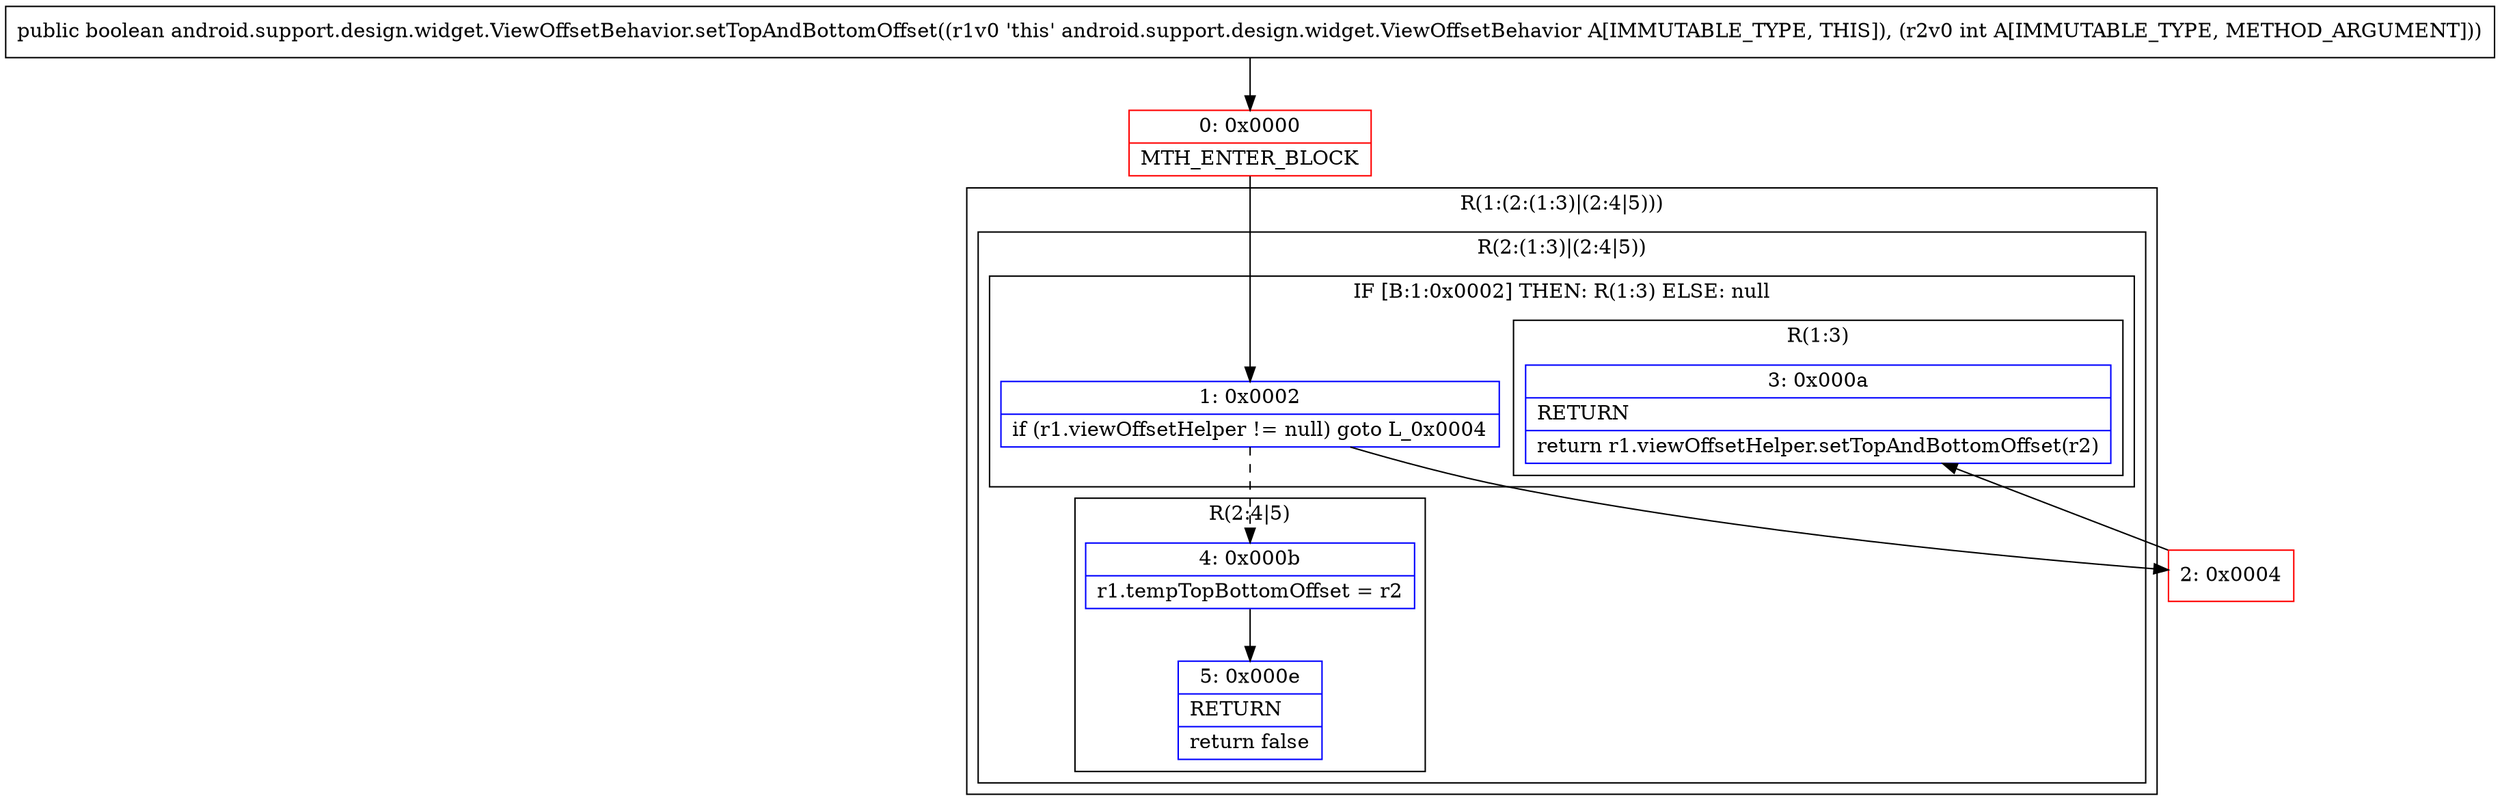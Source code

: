 digraph "CFG forandroid.support.design.widget.ViewOffsetBehavior.setTopAndBottomOffset(I)Z" {
subgraph cluster_Region_695708810 {
label = "R(1:(2:(1:3)|(2:4|5)))";
node [shape=record,color=blue];
subgraph cluster_Region_2067470538 {
label = "R(2:(1:3)|(2:4|5))";
node [shape=record,color=blue];
subgraph cluster_IfRegion_911218174 {
label = "IF [B:1:0x0002] THEN: R(1:3) ELSE: null";
node [shape=record,color=blue];
Node_1 [shape=record,label="{1\:\ 0x0002|if (r1.viewOffsetHelper != null) goto L_0x0004\l}"];
subgraph cluster_Region_1877343914 {
label = "R(1:3)";
node [shape=record,color=blue];
Node_3 [shape=record,label="{3\:\ 0x000a|RETURN\l|return r1.viewOffsetHelper.setTopAndBottomOffset(r2)\l}"];
}
}
subgraph cluster_Region_2070027296 {
label = "R(2:4|5)";
node [shape=record,color=blue];
Node_4 [shape=record,label="{4\:\ 0x000b|r1.tempTopBottomOffset = r2\l}"];
Node_5 [shape=record,label="{5\:\ 0x000e|RETURN\l|return false\l}"];
}
}
}
Node_0 [shape=record,color=red,label="{0\:\ 0x0000|MTH_ENTER_BLOCK\l}"];
Node_2 [shape=record,color=red,label="{2\:\ 0x0004}"];
MethodNode[shape=record,label="{public boolean android.support.design.widget.ViewOffsetBehavior.setTopAndBottomOffset((r1v0 'this' android.support.design.widget.ViewOffsetBehavior A[IMMUTABLE_TYPE, THIS]), (r2v0 int A[IMMUTABLE_TYPE, METHOD_ARGUMENT])) }"];
MethodNode -> Node_0;
Node_1 -> Node_2;
Node_1 -> Node_4[style=dashed];
Node_4 -> Node_5;
Node_0 -> Node_1;
Node_2 -> Node_3;
}

